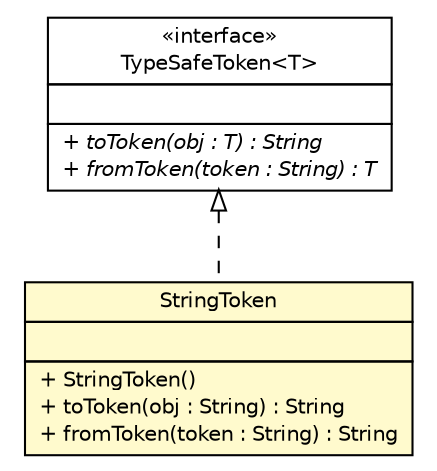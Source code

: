 #!/usr/local/bin/dot
#
# Class diagram 
# Generated by UMLGraph version R5_6-24-gf6e263 (http://www.umlgraph.org/)
#

digraph G {
	edge [fontname="Helvetica",fontsize=10,labelfontname="Helvetica",labelfontsize=10];
	node [fontname="Helvetica",fontsize=10,shape=plaintext];
	nodesep=0.25;
	ranksep=0.5;
	// cn.home1.oss.lib.webmvc.api.StringToken
	c673 [label=<<table title="cn.home1.oss.lib.webmvc.api.StringToken" border="0" cellborder="1" cellspacing="0" cellpadding="2" port="p" bgcolor="lemonChiffon" href="./StringToken.html">
		<tr><td><table border="0" cellspacing="0" cellpadding="1">
<tr><td align="center" balign="center"> StringToken </td></tr>
		</table></td></tr>
		<tr><td><table border="0" cellspacing="0" cellpadding="1">
<tr><td align="left" balign="left">  </td></tr>
		</table></td></tr>
		<tr><td><table border="0" cellspacing="0" cellpadding="1">
<tr><td align="left" balign="left"> + StringToken() </td></tr>
<tr><td align="left" balign="left"> + toToken(obj : String) : String </td></tr>
<tr><td align="left" balign="left"> + fromToken(token : String) : String </td></tr>
		</table></td></tr>
		</table>>, URL="./StringToken.html", fontname="Helvetica", fontcolor="black", fontsize=10.0];
	// cn.home1.oss.lib.webmvc.api.TypeSafeToken<T>
	c684 [label=<<table title="cn.home1.oss.lib.webmvc.api.TypeSafeToken" border="0" cellborder="1" cellspacing="0" cellpadding="2" port="p" href="./TypeSafeToken.html">
		<tr><td><table border="0" cellspacing="0" cellpadding="1">
<tr><td align="center" balign="center"> &#171;interface&#187; </td></tr>
<tr><td align="center" balign="center"> TypeSafeToken&lt;T&gt; </td></tr>
		</table></td></tr>
		<tr><td><table border="0" cellspacing="0" cellpadding="1">
<tr><td align="left" balign="left">  </td></tr>
		</table></td></tr>
		<tr><td><table border="0" cellspacing="0" cellpadding="1">
<tr><td align="left" balign="left"><font face="Helvetica-Oblique" point-size="10.0"> + toToken(obj : T) : String </font></td></tr>
<tr><td align="left" balign="left"><font face="Helvetica-Oblique" point-size="10.0"> + fromToken(token : String) : T </font></td></tr>
		</table></td></tr>
		</table>>, URL="./TypeSafeToken.html", fontname="Helvetica", fontcolor="black", fontsize=10.0];
	//cn.home1.oss.lib.webmvc.api.StringToken implements cn.home1.oss.lib.webmvc.api.TypeSafeToken<T>
	c684:p -> c673:p [dir=back,arrowtail=empty,style=dashed];
}

